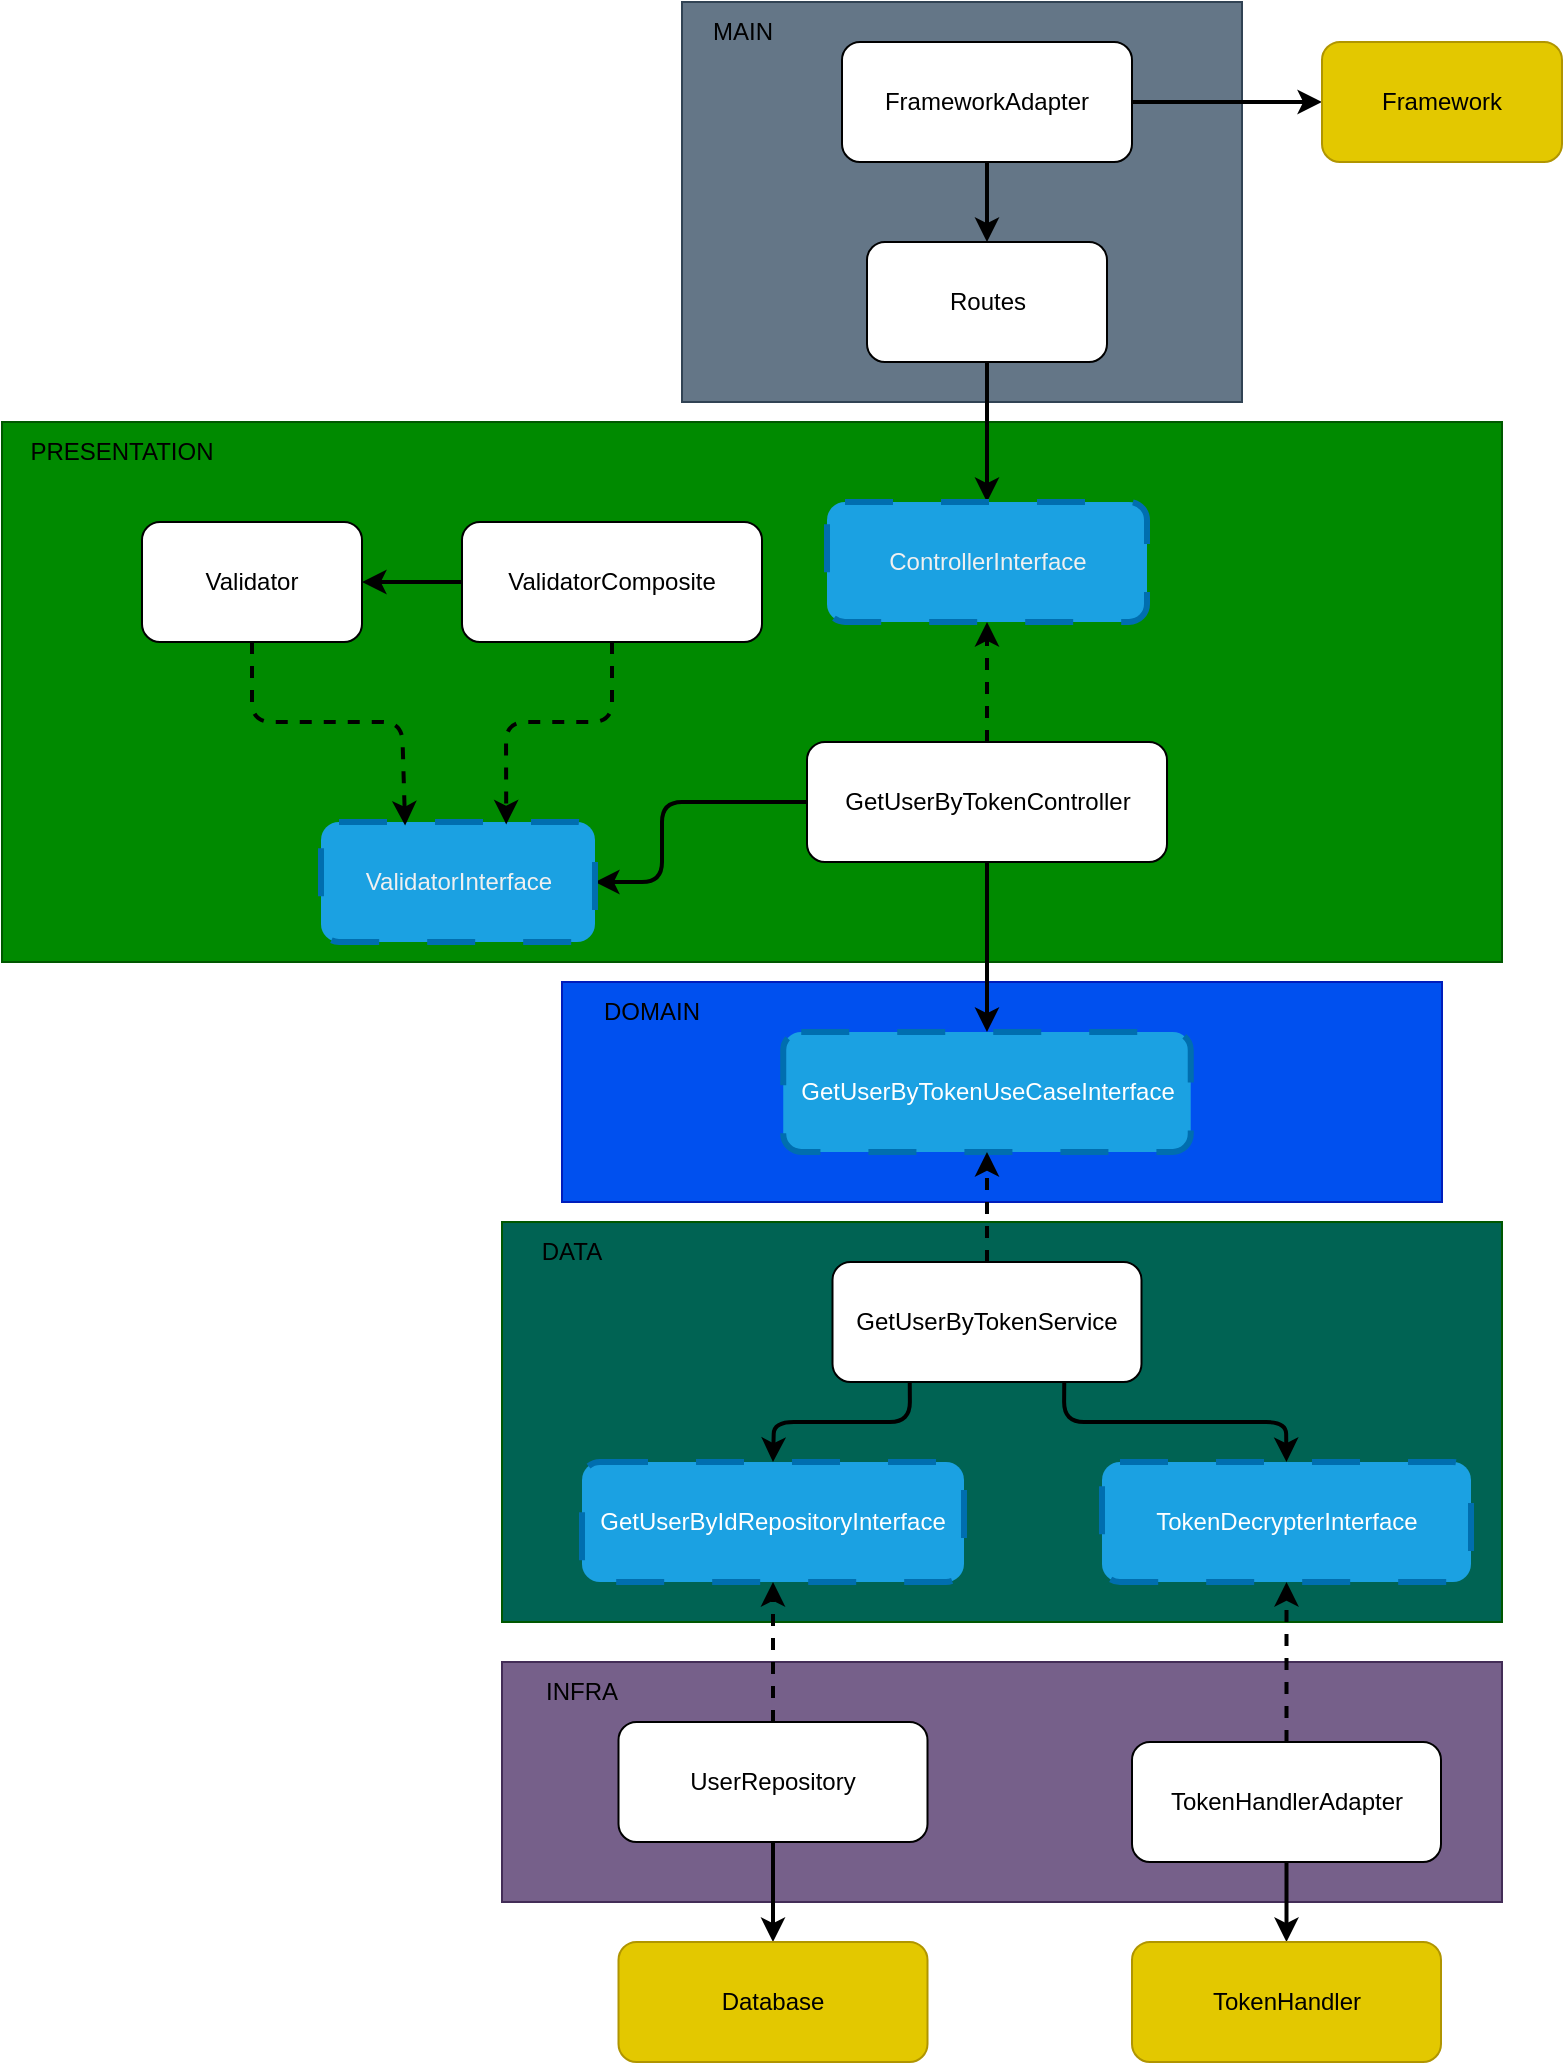 <mxfile>
    <diagram id="zK1dI7uxoi_cO0yVkpNh" name="Page-1">
        <mxGraphModel dx="913" dy="579" grid="1" gridSize="10" guides="1" tooltips="1" connect="1" arrows="1" fold="1" page="1" pageScale="1" pageWidth="850" pageHeight="1100" math="0" shadow="0">
            <root>
                <mxCell id="0"/>
                <mxCell id="1" parent="0"/>
                <mxCell id="140" value="" style="rounded=0;whiteSpace=wrap;html=1;fillColor=#006353;fontColor=#ffffff;strokeColor=#005700;" parent="1" vertex="1">
                    <mxGeometry x="670" y="640" width="500" height="200" as="geometry"/>
                </mxCell>
                <mxCell id="28" value="" style="rounded=0;whiteSpace=wrap;html=1;fillColor=#76608a;fontColor=#ffffff;strokeColor=#432D57;" parent="1" vertex="1">
                    <mxGeometry x="670" y="860" width="500" height="120" as="geometry"/>
                </mxCell>
                <mxCell id="25" value="" style="rounded=0;whiteSpace=wrap;html=1;fillColor=#0050ef;fontColor=#ffffff;strokeColor=#001DBC;" parent="1" vertex="1">
                    <mxGeometry x="700" y="520" width="440" height="110" as="geometry"/>
                </mxCell>
                <mxCell id="23" value="" style="rounded=0;whiteSpace=wrap;html=1;fillColor=#008a00;fontColor=#ffffff;strokeColor=#005700;" parent="1" vertex="1">
                    <mxGeometry x="420" y="240" width="750" height="270" as="geometry"/>
                </mxCell>
                <mxCell id="21" value="" style="rounded=0;whiteSpace=wrap;html=1;fillColor=#647687;fontColor=#ffffff;strokeColor=#314354;" parent="1" vertex="1">
                    <mxGeometry x="760" y="30" width="280" height="200" as="geometry"/>
                </mxCell>
                <mxCell id="13" style="edgeStyle=none;html=1;exitX=0.5;exitY=1;exitDx=0;exitDy=0;entryX=0.5;entryY=0;entryDx=0;entryDy=0;strokeWidth=2;" parent="1" source="9" target="10" edge="1">
                    <mxGeometry relative="1" as="geometry"/>
                </mxCell>
                <mxCell id="64" style="edgeStyle=none;html=1;exitX=1;exitY=0.5;exitDx=0;exitDy=0;entryX=0;entryY=0.5;entryDx=0;entryDy=0;strokeWidth=2;" parent="1" source="9" target="62" edge="1">
                    <mxGeometry relative="1" as="geometry"/>
                </mxCell>
                <mxCell id="9" value="FrameworkAdapter" style="rounded=1;whiteSpace=wrap;html=1;" parent="1" vertex="1">
                    <mxGeometry x="840" y="50" width="145" height="60" as="geometry"/>
                </mxCell>
                <mxCell id="142" style="edgeStyle=none;html=1;exitX=0.5;exitY=1;exitDx=0;exitDy=0;entryX=0.5;entryY=0;entryDx=0;entryDy=0;strokeWidth=2;" parent="1" source="10" target="83" edge="1">
                    <mxGeometry relative="1" as="geometry"/>
                </mxCell>
                <mxCell id="10" value="Routes" style="rounded=1;whiteSpace=wrap;html=1;" parent="1" vertex="1">
                    <mxGeometry x="852.5" y="150" width="120" height="60" as="geometry"/>
                </mxCell>
                <mxCell id="137" style="edgeStyle=none;html=1;exitX=0.5;exitY=1;exitDx=0;exitDy=0;strokeWidth=2;" parent="1" source="16" target="18" edge="1">
                    <mxGeometry relative="1" as="geometry"/>
                </mxCell>
                <mxCell id="146" style="edgeStyle=none;html=1;exitX=0.5;exitY=0;exitDx=0;exitDy=0;entryX=0.5;entryY=1;entryDx=0;entryDy=0;dashed=1;strokeWidth=2;" parent="1" source="16" target="118" edge="1">
                    <mxGeometry relative="1" as="geometry"/>
                </mxCell>
                <mxCell id="16" value="UserRepository" style="rounded=1;whiteSpace=wrap;html=1;" parent="1" vertex="1">
                    <mxGeometry x="728.25" y="890" width="154.5" height="60" as="geometry"/>
                </mxCell>
                <mxCell id="18" value="Database" style="rounded=1;whiteSpace=wrap;html=1;fillColor=#e3c800;fontColor=#000000;strokeColor=#B09500;" parent="1" vertex="1">
                    <mxGeometry x="728.25" y="1000" width="154.5" height="60" as="geometry"/>
                </mxCell>
                <mxCell id="22" value="MAIN" style="text;html=1;strokeColor=none;fillColor=none;align=center;verticalAlign=middle;whiteSpace=wrap;rounded=0;" parent="1" vertex="1">
                    <mxGeometry x="757.5" y="30" width="65" height="30" as="geometry"/>
                </mxCell>
                <mxCell id="24" value="PRESENTATION" style="text;html=1;strokeColor=none;fillColor=none;align=center;verticalAlign=middle;whiteSpace=wrap;rounded=0;" parent="1" vertex="1">
                    <mxGeometry x="420" y="240" width="120" height="30" as="geometry"/>
                </mxCell>
                <mxCell id="26" value="DOMAIN" style="text;html=1;strokeColor=none;fillColor=none;align=center;verticalAlign=middle;whiteSpace=wrap;rounded=0;" parent="1" vertex="1">
                    <mxGeometry x="700" y="520" width="90" height="30" as="geometry"/>
                </mxCell>
                <mxCell id="29" value="INFRA" style="text;html=1;strokeColor=none;fillColor=none;align=center;verticalAlign=middle;whiteSpace=wrap;rounded=0;" parent="1" vertex="1">
                    <mxGeometry x="670" y="860" width="80" height="30" as="geometry"/>
                </mxCell>
                <mxCell id="62" value="Framework" style="rounded=1;whiteSpace=wrap;html=1;fillColor=#e3c800;fontColor=#000000;strokeColor=#B09500;" parent="1" vertex="1">
                    <mxGeometry x="1080" y="50" width="120" height="60" as="geometry"/>
                </mxCell>
                <mxCell id="83" value="&lt;span style=&quot;color: rgb(240, 240, 240);&quot;&gt;ControllerInterface&lt;/span&gt;" style="rounded=1;whiteSpace=wrap;html=1;dashed=1;dashPattern=8 8;strokeWidth=3;fillColor=#1ba1e2;fontColor=#ffffff;strokeColor=#006EAF;" parent="1" vertex="1">
                    <mxGeometry x="832.5" y="280" width="160" height="60" as="geometry"/>
                </mxCell>
                <mxCell id="96" style="edgeStyle=none;html=1;exitX=0.5;exitY=0;exitDx=0;exitDy=0;entryX=0.5;entryY=1;entryDx=0;entryDy=0;strokeWidth=2;dashed=1;" parent="1" source="95" target="83" edge="1">
                    <mxGeometry relative="1" as="geometry"/>
                </mxCell>
                <mxCell id="101" style="edgeStyle=none;html=1;exitX=0;exitY=0.5;exitDx=0;exitDy=0;entryX=1;entryY=0.5;entryDx=0;entryDy=0;strokeWidth=2;" parent="1" source="95" target="97" edge="1">
                    <mxGeometry relative="1" as="geometry">
                        <Array as="points">
                            <mxPoint x="750" y="430"/>
                            <mxPoint x="750" y="470"/>
                        </Array>
                    </mxGeometry>
                </mxCell>
                <mxCell id="143" style="edgeStyle=none;html=1;exitX=0.5;exitY=1;exitDx=0;exitDy=0;entryX=0.5;entryY=0;entryDx=0;entryDy=0;strokeWidth=2;" parent="1" source="95" target="103" edge="1">
                    <mxGeometry relative="1" as="geometry"/>
                </mxCell>
                <mxCell id="95" value="GetUserByTokenController" style="rounded=1;whiteSpace=wrap;html=1;" parent="1" vertex="1">
                    <mxGeometry x="822.5" y="400" width="180" height="60" as="geometry"/>
                </mxCell>
                <mxCell id="97" value="&lt;span style=&quot;color: rgb(240, 240, 240);&quot;&gt;ValidatorInterface&lt;/span&gt;" style="rounded=1;whiteSpace=wrap;html=1;dashed=1;dashPattern=8 8;strokeWidth=3;fillColor=#1ba1e2;fontColor=#ffffff;strokeColor=#006EAF;" parent="1" vertex="1">
                    <mxGeometry x="579.5" y="440" width="137" height="60" as="geometry"/>
                </mxCell>
                <mxCell id="103" value="GetUserByTokenUseCaseInterface" style="rounded=1;whiteSpace=wrap;html=1;dashed=1;dashPattern=8 8;strokeWidth=3;fillColor=#1ba1e2;fontColor=#ffffff;strokeColor=#006EAF;" parent="1" vertex="1">
                    <mxGeometry x="810.62" y="545" width="203.75" height="60" as="geometry"/>
                </mxCell>
                <mxCell id="123" style="edgeStyle=none;html=1;exitX=0.25;exitY=1;exitDx=0;exitDy=0;entryX=0.5;entryY=0;entryDx=0;entryDy=0;strokeWidth=2;" parent="1" source="105" target="118" edge="1">
                    <mxGeometry relative="1" as="geometry">
                        <Array as="points">
                            <mxPoint x="874" y="740"/>
                            <mxPoint x="806" y="740"/>
                        </Array>
                    </mxGeometry>
                </mxCell>
                <mxCell id="124" style="edgeStyle=none;html=1;exitX=0.75;exitY=1;exitDx=0;exitDy=0;entryX=0.5;entryY=0;entryDx=0;entryDy=0;strokeWidth=2;" parent="1" source="105" target="112" edge="1">
                    <mxGeometry relative="1" as="geometry">
                        <Array as="points">
                            <mxPoint x="951" y="740"/>
                            <mxPoint x="1062" y="740"/>
                        </Array>
                    </mxGeometry>
                </mxCell>
                <mxCell id="145" style="edgeStyle=none;html=1;exitX=0.5;exitY=0;exitDx=0;exitDy=0;entryX=0.5;entryY=1;entryDx=0;entryDy=0;strokeWidth=2;dashed=1;" parent="1" source="105" target="103" edge="1">
                    <mxGeometry relative="1" as="geometry"/>
                </mxCell>
                <mxCell id="105" value="GetUserByTokenService" style="rounded=1;whiteSpace=wrap;html=1;" parent="1" vertex="1">
                    <mxGeometry x="835.25" y="660" width="154.5" height="60" as="geometry"/>
                </mxCell>
                <mxCell id="112" value="TokenDecrypterInterface" style="rounded=1;whiteSpace=wrap;html=1;dashed=1;dashPattern=8 8;strokeWidth=3;fillColor=#1ba1e2;fontColor=#ffffff;strokeColor=#006EAF;" parent="1" vertex="1">
                    <mxGeometry x="970" y="760" width="184.5" height="60" as="geometry"/>
                </mxCell>
                <mxCell id="118" value="GetUserByIdRepositoryInterface" style="rounded=1;whiteSpace=wrap;html=1;dashed=1;dashPattern=8 8;strokeWidth=3;fillColor=#1ba1e2;fontColor=#ffffff;strokeColor=#006EAF;" parent="1" vertex="1">
                    <mxGeometry x="710" y="760" width="191" height="60" as="geometry"/>
                </mxCell>
                <mxCell id="125" style="edgeStyle=none;html=1;exitX=0.5;exitY=0;exitDx=0;exitDy=0;entryX=0.5;entryY=1;entryDx=0;entryDy=0;strokeWidth=2;dashed=1;" parent="1" source="121" target="112" edge="1">
                    <mxGeometry relative="1" as="geometry"/>
                </mxCell>
                <mxCell id="126" style="edgeStyle=none;html=1;exitX=0.5;exitY=1;exitDx=0;exitDy=0;entryX=0.5;entryY=0;entryDx=0;entryDy=0;strokeWidth=2;" parent="1" source="121" target="122" edge="1">
                    <mxGeometry relative="1" as="geometry"/>
                </mxCell>
                <mxCell id="121" value="TokenHandlerAdapter" style="rounded=1;whiteSpace=wrap;html=1;" parent="1" vertex="1">
                    <mxGeometry x="985" y="900" width="154.5" height="60" as="geometry"/>
                </mxCell>
                <mxCell id="122" value="TokenHandler" style="rounded=1;whiteSpace=wrap;html=1;fillColor=#e3c800;fontColor=#000000;strokeColor=#B09500;" parent="1" vertex="1">
                    <mxGeometry x="985" y="1000" width="154.5" height="60" as="geometry"/>
                </mxCell>
                <mxCell id="135" style="edgeStyle=none;html=1;exitX=0.5;exitY=1;exitDx=0;exitDy=0;dashed=1;strokeWidth=2;entryX=0.676;entryY=0.02;entryDx=0;entryDy=0;entryPerimeter=0;" parent="1" source="132" target="97" edge="1">
                    <mxGeometry relative="1" as="geometry">
                        <Array as="points">
                            <mxPoint x="725" y="390"/>
                            <mxPoint x="672" y="390"/>
                        </Array>
                    </mxGeometry>
                </mxCell>
                <mxCell id="147" style="edgeStyle=none;html=1;exitX=0;exitY=0.5;exitDx=0;exitDy=0;entryX=1;entryY=0.5;entryDx=0;entryDy=0;strokeWidth=2;" parent="1" source="132" target="133" edge="1">
                    <mxGeometry relative="1" as="geometry"/>
                </mxCell>
                <mxCell id="132" value="ValidatorComposite" style="rounded=1;whiteSpace=wrap;html=1;" parent="1" vertex="1">
                    <mxGeometry x="650" y="290" width="150" height="60" as="geometry"/>
                </mxCell>
                <mxCell id="134" style="edgeStyle=none;html=1;exitX=0.5;exitY=1;exitDx=0;exitDy=0;entryX=0.307;entryY=0.03;entryDx=0;entryDy=0;entryPerimeter=0;dashed=1;strokeWidth=2;" parent="1" source="133" target="97" edge="1">
                    <mxGeometry relative="1" as="geometry">
                        <Array as="points">
                            <mxPoint x="545" y="390"/>
                            <mxPoint x="620" y="390"/>
                        </Array>
                    </mxGeometry>
                </mxCell>
                <mxCell id="133" value="Validator" style="rounded=1;whiteSpace=wrap;html=1;" parent="1" vertex="1">
                    <mxGeometry x="490" y="290" width="110" height="60" as="geometry"/>
                </mxCell>
                <mxCell id="141" value="DATA" style="text;html=1;strokeColor=none;fillColor=none;align=center;verticalAlign=middle;whiteSpace=wrap;rounded=0;" parent="1" vertex="1">
                    <mxGeometry x="670" y="640" width="69.5" height="30" as="geometry"/>
                </mxCell>
            </root>
        </mxGraphModel>
    </diagram>
</mxfile>